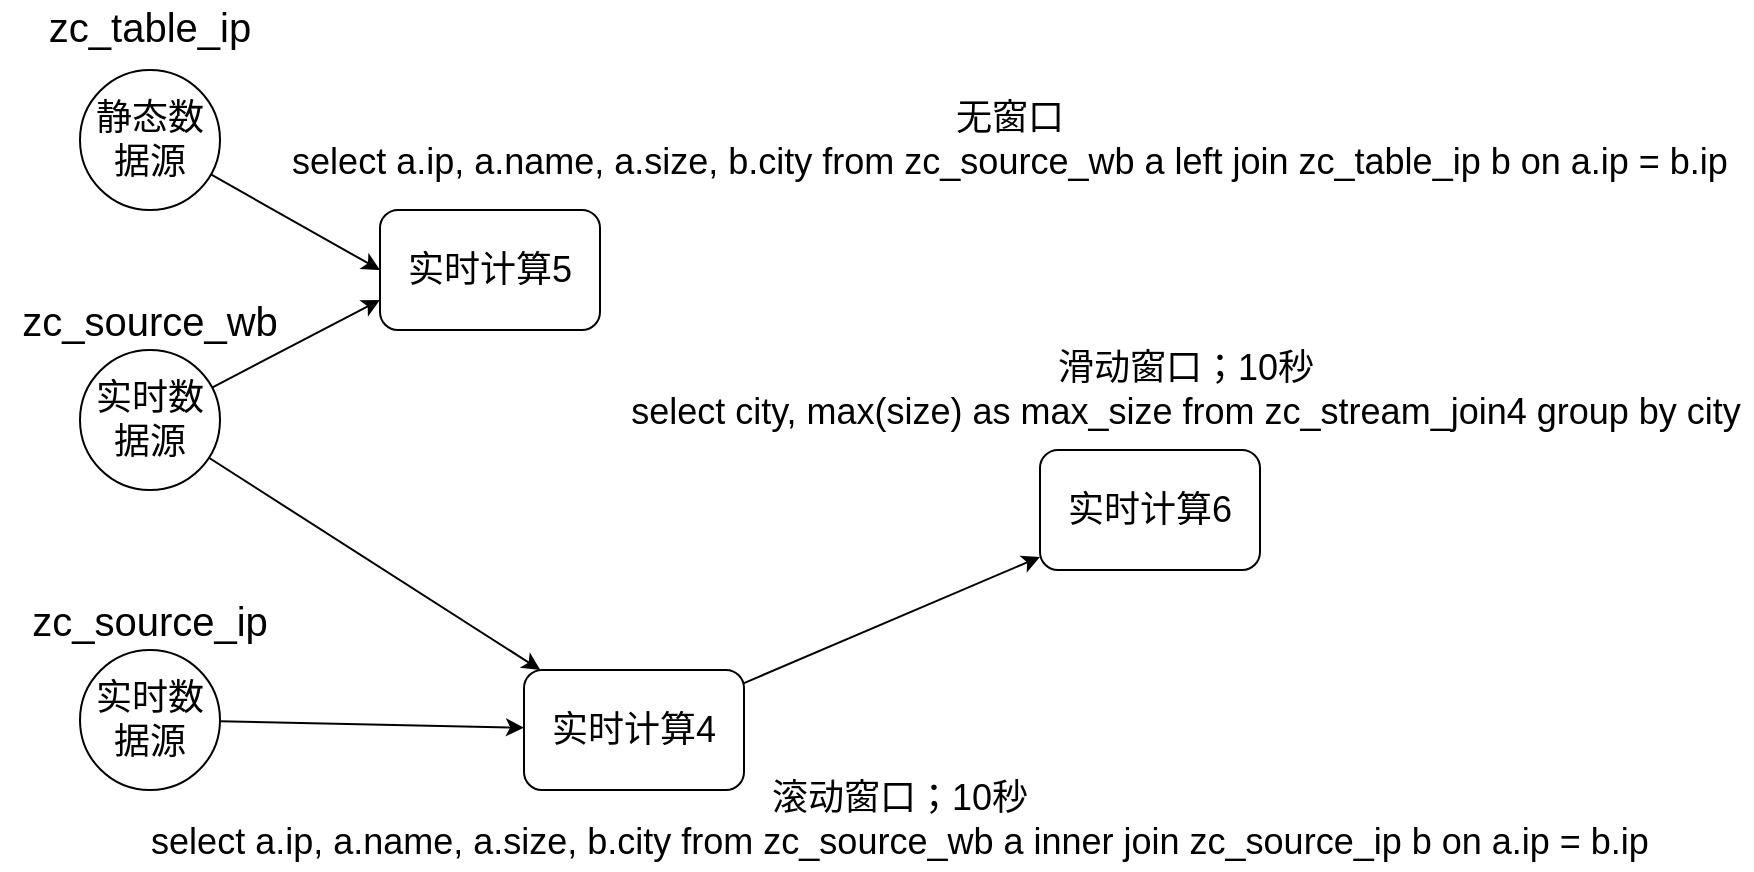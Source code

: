 <mxfile version="13.6.2" type="device"><diagram id="C5RBs43oDa-KdzZeNtuy" name="Page-1"><mxGraphModel dx="1106" dy="1003" grid="1" gridSize="10" guides="1" tooltips="1" connect="1" arrows="1" fold="1" page="1" pageScale="1" pageWidth="827" pageHeight="1169" math="0" shadow="0"><root><mxCell id="WIyWlLk6GJQsqaUBKTNV-0"/><mxCell id="WIyWlLk6GJQsqaUBKTNV-1" parent="WIyWlLk6GJQsqaUBKTNV-0"/><mxCell id="YFI-reeFEvdQXhnRc_mM-8" style="edgeStyle=none;rounded=0;orthogonalLoop=1;jettySize=auto;html=1;entryX=0;entryY=0.75;entryDx=0;entryDy=0;" edge="1" parent="WIyWlLk6GJQsqaUBKTNV-1" source="i3aDX_O5-cR0pmbdpUMI-0" target="i3aDX_O5-cR0pmbdpUMI-2"><mxGeometry relative="1" as="geometry"/></mxCell><mxCell id="YFI-reeFEvdQXhnRc_mM-9" style="edgeStyle=none;rounded=0;orthogonalLoop=1;jettySize=auto;html=1;" edge="1" parent="WIyWlLk6GJQsqaUBKTNV-1" source="i3aDX_O5-cR0pmbdpUMI-0" target="i3aDX_O5-cR0pmbdpUMI-1"><mxGeometry relative="1" as="geometry"/></mxCell><mxCell id="i3aDX_O5-cR0pmbdpUMI-0" value="&lt;font style=&quot;font-size: 18px&quot;&gt;实时数据源&lt;/font&gt;" style="ellipse;whiteSpace=wrap;html=1;aspect=fixed;" parent="WIyWlLk6GJQsqaUBKTNV-1" vertex="1"><mxGeometry x="260" y="250" width="70" height="70" as="geometry"/></mxCell><mxCell id="YFI-reeFEvdQXhnRc_mM-11" style="edgeStyle=none;rounded=0;orthogonalLoop=1;jettySize=auto;html=1;" edge="1" parent="WIyWlLk6GJQsqaUBKTNV-1" source="i3aDX_O5-cR0pmbdpUMI-1" target="i3aDX_O5-cR0pmbdpUMI-3"><mxGeometry relative="1" as="geometry"/></mxCell><mxCell id="i3aDX_O5-cR0pmbdpUMI-1" value="&lt;font style=&quot;font-size: 18px&quot;&gt;实时计算4&lt;/font&gt;" style="rounded=1;whiteSpace=wrap;html=1;" parent="WIyWlLk6GJQsqaUBKTNV-1" vertex="1"><mxGeometry x="482" y="410" width="110" height="60" as="geometry"/></mxCell><mxCell id="i3aDX_O5-cR0pmbdpUMI-2" value="&lt;font style=&quot;font-size: 18px&quot;&gt;实时计算5&lt;/font&gt;" style="rounded=1;whiteSpace=wrap;html=1;" parent="WIyWlLk6GJQsqaUBKTNV-1" vertex="1"><mxGeometry x="410" y="180" width="110" height="60" as="geometry"/></mxCell><mxCell id="i3aDX_O5-cR0pmbdpUMI-3" value="&lt;font style=&quot;font-size: 18px&quot;&gt;实时计算6&lt;/font&gt;" style="rounded=1;whiteSpace=wrap;html=1;" parent="WIyWlLk6GJQsqaUBKTNV-1" vertex="1"><mxGeometry x="740" y="300" width="110" height="60" as="geometry"/></mxCell><mxCell id="i3aDX_O5-cR0pmbdpUMI-4" value="&lt;font style=&quot;font-size: 20px&quot;&gt;zc_source_wb&lt;/font&gt;" style="text;html=1;strokeColor=none;fillColor=none;align=center;verticalAlign=middle;whiteSpace=wrap;rounded=0;" parent="WIyWlLk6GJQsqaUBKTNV-1" vertex="1"><mxGeometry x="220" y="220" width="150" height="30" as="geometry"/></mxCell><mxCell id="ySION4UEpid3Iv2Ilcj_-0" value="&lt;font style=&quot;font-size: 18px&quot;&gt;无窗口&lt;br&gt;select a.ip, a.name, a.size, b.city from zc_source_wb a left join zc_table_ip b on a.ip = b.ip&lt;/font&gt;" style="text;html=1;strokeColor=none;fillColor=none;align=center;verticalAlign=middle;whiteSpace=wrap;rounded=0;" parent="WIyWlLk6GJQsqaUBKTNV-1" vertex="1"><mxGeometry x="360" y="125" width="730" height="40" as="geometry"/></mxCell><mxCell id="ySION4UEpid3Iv2Ilcj_-2" value="&lt;font&gt;&lt;span style=&quot;font-size: 18px&quot;&gt;滑动窗口；10秒&lt;/span&gt;&lt;br&gt;&lt;span style=&quot;font-size: 18px&quot;&gt;select city, max(size) as max_size from zc_stream_join4 group by city&lt;/span&gt;&lt;br&gt;&lt;/font&gt;" style="text;html=1;strokeColor=none;fillColor=none;align=center;verticalAlign=middle;whiteSpace=wrap;rounded=0;" parent="WIyWlLk6GJQsqaUBKTNV-1" vertex="1"><mxGeometry x="530" y="250" width="566" height="40" as="geometry"/></mxCell><mxCell id="ySION4UEpid3Iv2Ilcj_-3" value="&lt;font style=&quot;font-size: 18px&quot;&gt;滚动窗口；10秒&lt;br&gt;select a.ip, a.name, a.size, b.city from zc_source_wb a inner join zc_source_ip b on a.ip = b.ip&lt;/font&gt;" style="text;html=1;strokeColor=none;fillColor=none;align=center;verticalAlign=middle;whiteSpace=wrap;rounded=0;" parent="WIyWlLk6GJQsqaUBKTNV-1" vertex="1"><mxGeometry x="290" y="460" width="760" height="50" as="geometry"/></mxCell><mxCell id="YFI-reeFEvdQXhnRc_mM-10" style="edgeStyle=none;rounded=0;orthogonalLoop=1;jettySize=auto;html=1;" edge="1" parent="WIyWlLk6GJQsqaUBKTNV-1" source="YFI-reeFEvdQXhnRc_mM-0" target="i3aDX_O5-cR0pmbdpUMI-1"><mxGeometry relative="1" as="geometry"/></mxCell><mxCell id="YFI-reeFEvdQXhnRc_mM-0" value="&lt;font style=&quot;font-size: 18px&quot;&gt;实时数据源&lt;/font&gt;" style="ellipse;whiteSpace=wrap;html=1;aspect=fixed;" vertex="1" parent="WIyWlLk6GJQsqaUBKTNV-1"><mxGeometry x="260" y="400" width="70" height="70" as="geometry"/></mxCell><mxCell id="YFI-reeFEvdQXhnRc_mM-7" style="rounded=0;orthogonalLoop=1;jettySize=auto;html=1;entryX=0;entryY=0.5;entryDx=0;entryDy=0;" edge="1" parent="WIyWlLk6GJQsqaUBKTNV-1" source="YFI-reeFEvdQXhnRc_mM-2" target="i3aDX_O5-cR0pmbdpUMI-2"><mxGeometry relative="1" as="geometry"/></mxCell><mxCell id="YFI-reeFEvdQXhnRc_mM-2" value="&lt;font style=&quot;font-size: 18px&quot;&gt;静态数据源&lt;/font&gt;" style="ellipse;whiteSpace=wrap;html=1;aspect=fixed;" vertex="1" parent="WIyWlLk6GJQsqaUBKTNV-1"><mxGeometry x="260" y="110" width="70" height="70" as="geometry"/></mxCell><mxCell id="YFI-reeFEvdQXhnRc_mM-3" value="&lt;font style=&quot;font-size: 20px&quot;&gt;zc_source_ip&lt;/font&gt;" style="text;html=1;strokeColor=none;fillColor=none;align=center;verticalAlign=middle;whiteSpace=wrap;rounded=0;" vertex="1" parent="WIyWlLk6GJQsqaUBKTNV-1"><mxGeometry x="220" y="370" width="150" height="30" as="geometry"/></mxCell><mxCell id="YFI-reeFEvdQXhnRc_mM-5" value="&lt;font style=&quot;font-size: 20px&quot;&gt;zc_table_ip&lt;/font&gt;" style="text;html=1;strokeColor=none;fillColor=none;align=center;verticalAlign=middle;whiteSpace=wrap;rounded=0;" vertex="1" parent="WIyWlLk6GJQsqaUBKTNV-1"><mxGeometry x="240" y="80" width="110" height="15" as="geometry"/></mxCell></root></mxGraphModel></diagram></mxfile>